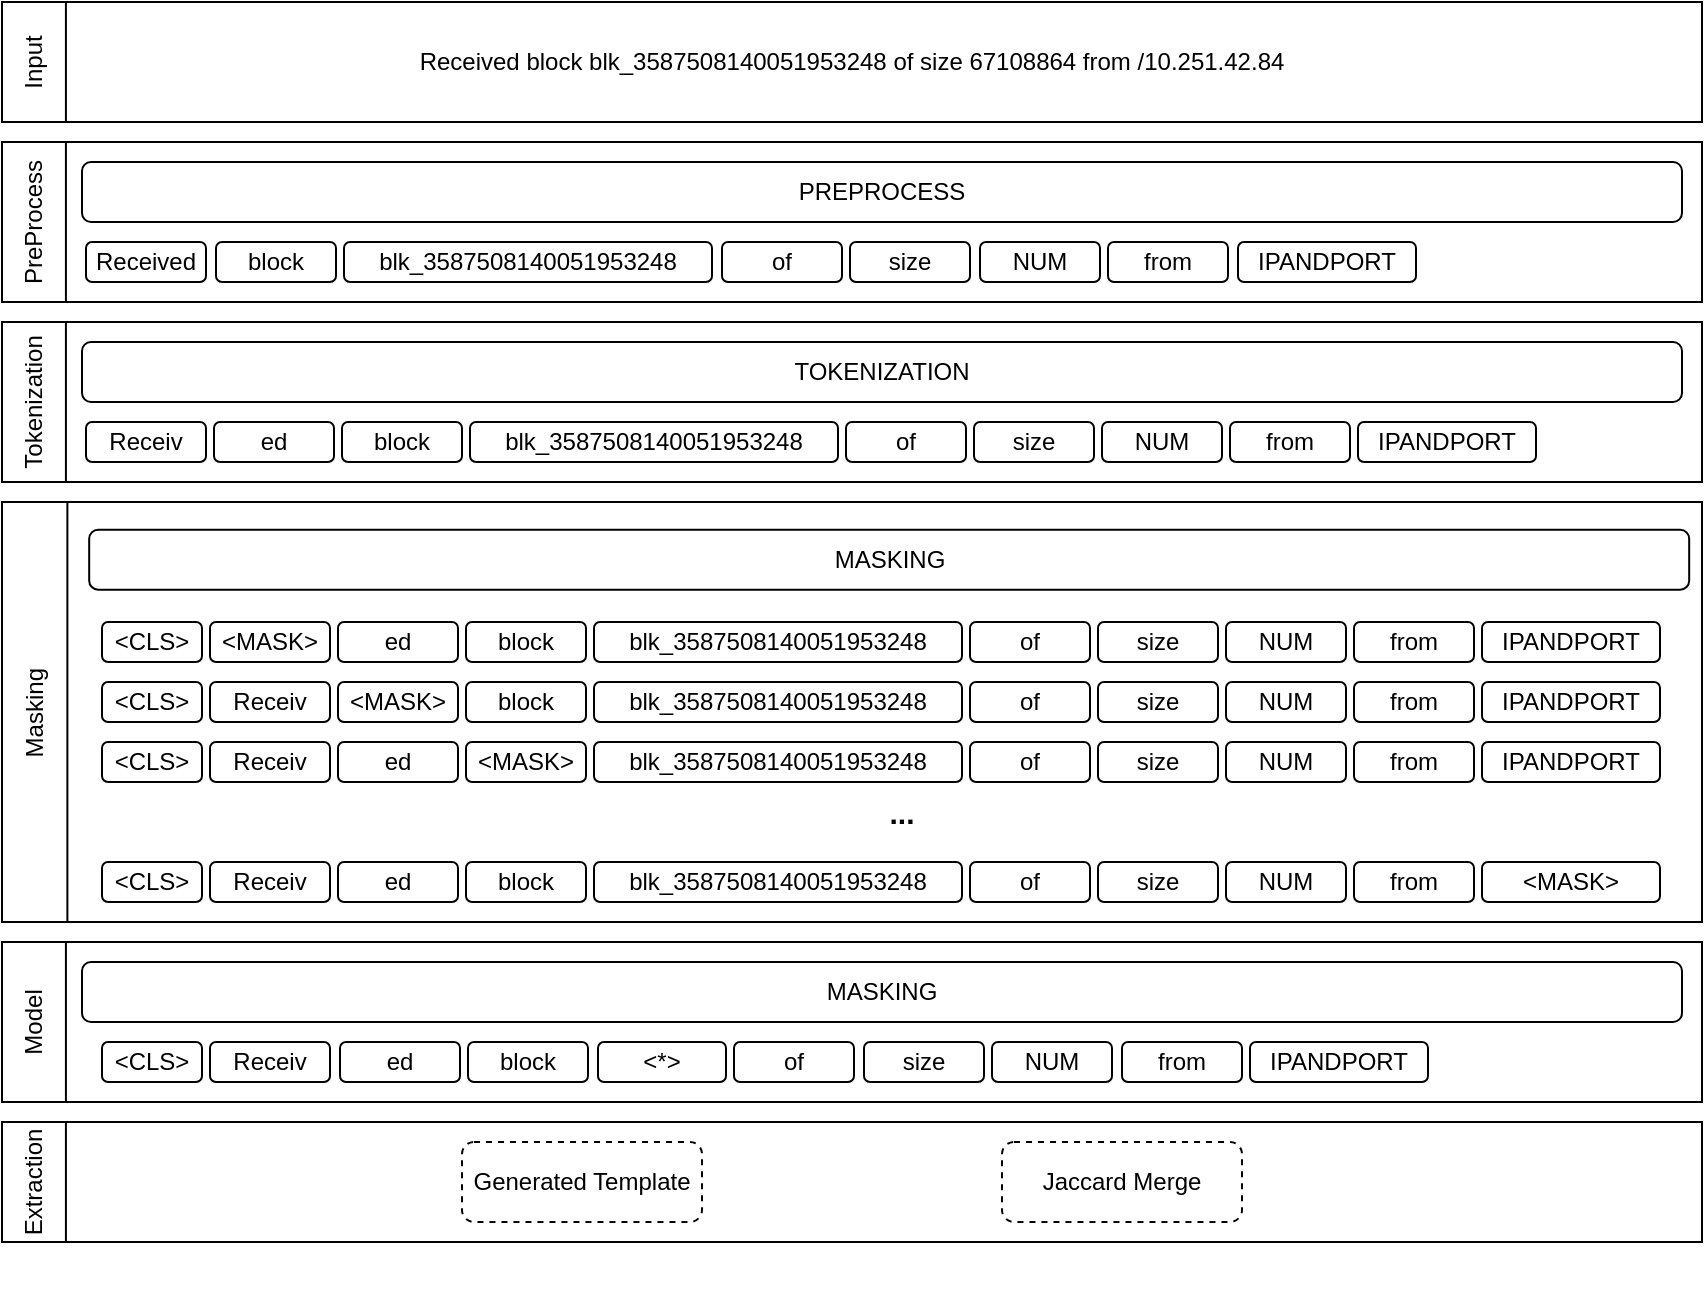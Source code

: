 <mxfile version="22.1.3" type="github">
  <diagram name="第 1 页" id="KQaAWR_HjRcPSigA01-Y">
    <mxGraphModel dx="1510" dy="815" grid="1" gridSize="10" guides="1" tooltips="1" connect="1" arrows="1" fold="1" page="1" pageScale="1" pageWidth="827" pageHeight="1169" math="0" shadow="0">
      <root>
        <mxCell id="0" />
        <mxCell id="1" parent="0" />
        <mxCell id="TYhFqIdP7yW2Aomr5c7V-6" value="" style="group;horizontal=1;" parent="1" vertex="1" connectable="0">
          <mxGeometry x="210" y="360" width="850" height="210" as="geometry" />
        </mxCell>
        <mxCell id="TYhFqIdP7yW2Aomr5c7V-7" value="" style="rounded=0;whiteSpace=wrap;html=1;" parent="TYhFqIdP7yW2Aomr5c7V-6" vertex="1">
          <mxGeometry width="850" height="210" as="geometry" />
        </mxCell>
        <mxCell id="TYhFqIdP7yW2Aomr5c7V-8" value="Masking&lt;br&gt;" style="rounded=0;whiteSpace=wrap;html=1;horizontal=0;" parent="TYhFqIdP7yW2Aomr5c7V-6" vertex="1">
          <mxGeometry width="32.695" height="210" as="geometry" />
        </mxCell>
        <mxCell id="TYhFqIdP7yW2Aomr5c7V-9" value="MASKING" style="rounded=1;whiteSpace=wrap;html=1;" parent="TYhFqIdP7yW2Aomr5c7V-6" vertex="1">
          <mxGeometry x="43.59" y="13.85" width="800" height="30" as="geometry" />
        </mxCell>
        <mxCell id="TYhFqIdP7yW2Aomr5c7V-28" value="" style="group;horizontal=1;" parent="1" vertex="1" connectable="0">
          <mxGeometry x="210" y="580" width="850" height="90" as="geometry" />
        </mxCell>
        <mxCell id="TYhFqIdP7yW2Aomr5c7V-29" value="" style="rounded=0;whiteSpace=wrap;html=1;" parent="TYhFqIdP7yW2Aomr5c7V-28" vertex="1">
          <mxGeometry width="850" height="80" as="geometry" />
        </mxCell>
        <mxCell id="TYhFqIdP7yW2Aomr5c7V-30" value="Model" style="rounded=0;whiteSpace=wrap;html=1;horizontal=0;" parent="TYhFqIdP7yW2Aomr5c7V-28" vertex="1">
          <mxGeometry width="31.96" height="80" as="geometry" />
        </mxCell>
        <mxCell id="TYhFqIdP7yW2Aomr5c7V-48" value="MASKING" style="rounded=1;whiteSpace=wrap;html=1;" parent="TYhFqIdP7yW2Aomr5c7V-28" vertex="1">
          <mxGeometry x="40" y="10" width="800" height="30" as="geometry" />
        </mxCell>
        <mxCell id="2uxtKeHsxOmVVCve3-Fv-130" value="&amp;lt;*&amp;gt;" style="rounded=1;whiteSpace=wrap;html=1;" vertex="1" parent="TYhFqIdP7yW2Aomr5c7V-28">
          <mxGeometry x="298" y="50" width="64" height="20" as="geometry" />
        </mxCell>
        <mxCell id="2uxtKeHsxOmVVCve3-Fv-131" value="block" style="rounded=1;whiteSpace=wrap;html=1;" vertex="1" parent="TYhFqIdP7yW2Aomr5c7V-28">
          <mxGeometry x="233" y="50" width="60" height="20" as="geometry" />
        </mxCell>
        <mxCell id="2uxtKeHsxOmVVCve3-Fv-132" value="of" style="rounded=1;whiteSpace=wrap;html=1;" vertex="1" parent="TYhFqIdP7yW2Aomr5c7V-28">
          <mxGeometry x="366" y="50" width="60" height="20" as="geometry" />
        </mxCell>
        <mxCell id="2uxtKeHsxOmVVCve3-Fv-133" value="size" style="rounded=1;whiteSpace=wrap;html=1;" vertex="1" parent="TYhFqIdP7yW2Aomr5c7V-28">
          <mxGeometry x="431" y="50" width="60" height="20" as="geometry" />
        </mxCell>
        <mxCell id="2uxtKeHsxOmVVCve3-Fv-134" value="NUM" style="rounded=1;whiteSpace=wrap;html=1;" vertex="1" parent="TYhFqIdP7yW2Aomr5c7V-28">
          <mxGeometry x="495" y="50" width="60" height="20" as="geometry" />
        </mxCell>
        <mxCell id="2uxtKeHsxOmVVCve3-Fv-135" value="from" style="rounded=1;whiteSpace=wrap;html=1;" vertex="1" parent="TYhFqIdP7yW2Aomr5c7V-28">
          <mxGeometry x="560" y="50" width="60" height="20" as="geometry" />
        </mxCell>
        <mxCell id="2uxtKeHsxOmVVCve3-Fv-136" value="IPANDPORT" style="rounded=1;whiteSpace=wrap;html=1;" vertex="1" parent="TYhFqIdP7yW2Aomr5c7V-28">
          <mxGeometry x="624" y="50" width="89" height="20" as="geometry" />
        </mxCell>
        <mxCell id="2uxtKeHsxOmVVCve3-Fv-137" value="Receiv" style="rounded=1;whiteSpace=wrap;html=1;" vertex="1" parent="TYhFqIdP7yW2Aomr5c7V-28">
          <mxGeometry x="104" y="50" width="60" height="20" as="geometry" />
        </mxCell>
        <mxCell id="2uxtKeHsxOmVVCve3-Fv-138" value="ed" style="rounded=1;whiteSpace=wrap;html=1;" vertex="1" parent="TYhFqIdP7yW2Aomr5c7V-28">
          <mxGeometry x="169" y="50" width="60" height="20" as="geometry" />
        </mxCell>
        <mxCell id="2uxtKeHsxOmVVCve3-Fv-139" value="&amp;lt;CLS&amp;gt;" style="rounded=1;whiteSpace=wrap;html=1;" vertex="1" parent="TYhFqIdP7yW2Aomr5c7V-28">
          <mxGeometry x="50" y="50" width="50" height="20" as="geometry" />
        </mxCell>
        <mxCell id="TYhFqIdP7yW2Aomr5c7V-55" value="" style="group;horizontal=1;" parent="1" vertex="1" connectable="0">
          <mxGeometry x="210" y="670" width="850" height="90" as="geometry" />
        </mxCell>
        <mxCell id="TYhFqIdP7yW2Aomr5c7V-56" value="" style="rounded=0;whiteSpace=wrap;html=1;" parent="TYhFqIdP7yW2Aomr5c7V-55" vertex="1">
          <mxGeometry width="850" height="60" as="geometry" />
        </mxCell>
        <mxCell id="TYhFqIdP7yW2Aomr5c7V-57" value="Extraction" style="rounded=0;whiteSpace=wrap;html=1;horizontal=0;" parent="TYhFqIdP7yW2Aomr5c7V-55" vertex="1">
          <mxGeometry width="31.96" height="60" as="geometry" />
        </mxCell>
        <mxCell id="TYhFqIdP7yW2Aomr5c7V-58" value="Generated Template" style="rounded=1;whiteSpace=wrap;html=1;dashed=1;" parent="TYhFqIdP7yW2Aomr5c7V-55" vertex="1">
          <mxGeometry x="230" y="10" width="120" height="40" as="geometry" />
        </mxCell>
        <mxCell id="2uxtKeHsxOmVVCve3-Fv-140" value="Jaccard Merge" style="rounded=1;whiteSpace=wrap;html=1;dashed=1;" vertex="1" parent="TYhFqIdP7yW2Aomr5c7V-55">
          <mxGeometry x="500" y="10" width="120" height="40" as="geometry" />
        </mxCell>
        <mxCell id="TYhFqIdP7yW2Aomr5c7V-1" value="Received block blk_3587508140051953248 of size 67108864 from /10.251.42.84" style="rounded=0;whiteSpace=wrap;html=1;" parent="1" vertex="1">
          <mxGeometry x="210" y="110" width="850" height="60" as="geometry" />
        </mxCell>
        <mxCell id="TYhFqIdP7yW2Aomr5c7V-2" value="Input" style="rounded=0;whiteSpace=wrap;html=1;horizontal=0;" parent="1" vertex="1">
          <mxGeometry x="210" y="110" width="31.96" height="60" as="geometry" />
        </mxCell>
        <mxCell id="TYhFqIdP7yW2Aomr5c7V-59" value="" style="rounded=0;whiteSpace=wrap;html=1;" parent="1" vertex="1">
          <mxGeometry x="210" y="270" width="850" height="80" as="geometry" />
        </mxCell>
        <mxCell id="TYhFqIdP7yW2Aomr5c7V-60" value="Tokenization" style="rounded=0;whiteSpace=wrap;html=1;horizontal=0;" parent="1" vertex="1">
          <mxGeometry x="210" y="270" width="31.96" height="80" as="geometry" />
        </mxCell>
        <mxCell id="TYhFqIdP7yW2Aomr5c7V-64" value="TOKENIZATION" style="rounded=1;whiteSpace=wrap;html=1;" parent="1" vertex="1">
          <mxGeometry x="250" y="280" width="800" height="30" as="geometry" />
        </mxCell>
        <mxCell id="2uxtKeHsxOmVVCve3-Fv-1" value="" style="rounded=0;whiteSpace=wrap;html=1;" vertex="1" parent="1">
          <mxGeometry x="210" y="180" width="850" height="80" as="geometry" />
        </mxCell>
        <mxCell id="2uxtKeHsxOmVVCve3-Fv-2" value="PreProcess" style="rounded=0;whiteSpace=wrap;html=1;horizontal=0;" vertex="1" parent="1">
          <mxGeometry x="210" y="180" width="31.96" height="80" as="geometry" />
        </mxCell>
        <mxCell id="2uxtKeHsxOmVVCve3-Fv-3" value="PREPROCESS" style="rounded=1;whiteSpace=wrap;html=1;" vertex="1" parent="1">
          <mxGeometry x="250" y="190" width="800" height="30" as="geometry" />
        </mxCell>
        <mxCell id="2uxtKeHsxOmVVCve3-Fv-7" value="Received" style="rounded=1;whiteSpace=wrap;html=1;" vertex="1" parent="1">
          <mxGeometry x="252" y="230" width="60" height="20" as="geometry" />
        </mxCell>
        <mxCell id="2uxtKeHsxOmVVCve3-Fv-8" value="blk_3587508140051953248" style="rounded=1;whiteSpace=wrap;html=1;" vertex="1" parent="1">
          <mxGeometry x="381" y="230" width="184" height="20" as="geometry" />
        </mxCell>
        <mxCell id="2uxtKeHsxOmVVCve3-Fv-48" value="block" style="rounded=1;whiteSpace=wrap;html=1;" vertex="1" parent="1">
          <mxGeometry x="317" y="230" width="60" height="20" as="geometry" />
        </mxCell>
        <mxCell id="2uxtKeHsxOmVVCve3-Fv-49" value="of" style="rounded=1;whiteSpace=wrap;html=1;" vertex="1" parent="1">
          <mxGeometry x="570" y="230" width="60" height="20" as="geometry" />
        </mxCell>
        <mxCell id="2uxtKeHsxOmVVCve3-Fv-50" value="size" style="rounded=1;whiteSpace=wrap;html=1;" vertex="1" parent="1">
          <mxGeometry x="634" y="230" width="60" height="20" as="geometry" />
        </mxCell>
        <mxCell id="2uxtKeHsxOmVVCve3-Fv-51" value="NUM" style="rounded=1;whiteSpace=wrap;html=1;" vertex="1" parent="1">
          <mxGeometry x="699" y="230" width="60" height="20" as="geometry" />
        </mxCell>
        <mxCell id="2uxtKeHsxOmVVCve3-Fv-52" value="from" style="rounded=1;whiteSpace=wrap;html=1;" vertex="1" parent="1">
          <mxGeometry x="763" y="230" width="60" height="20" as="geometry" />
        </mxCell>
        <mxCell id="2uxtKeHsxOmVVCve3-Fv-53" value="IPANDPORT" style="rounded=1;whiteSpace=wrap;html=1;" vertex="1" parent="1">
          <mxGeometry x="828" y="230" width="89" height="20" as="geometry" />
        </mxCell>
        <mxCell id="2uxtKeHsxOmVVCve3-Fv-63" value="blk_3587508140051953248" style="rounded=1;whiteSpace=wrap;html=1;" vertex="1" parent="1">
          <mxGeometry x="444" y="320" width="184" height="20" as="geometry" />
        </mxCell>
        <mxCell id="2uxtKeHsxOmVVCve3-Fv-64" value="block" style="rounded=1;whiteSpace=wrap;html=1;" vertex="1" parent="1">
          <mxGeometry x="380" y="320" width="60" height="20" as="geometry" />
        </mxCell>
        <mxCell id="2uxtKeHsxOmVVCve3-Fv-65" value="of" style="rounded=1;whiteSpace=wrap;html=1;" vertex="1" parent="1">
          <mxGeometry x="632" y="320" width="60" height="20" as="geometry" />
        </mxCell>
        <mxCell id="2uxtKeHsxOmVVCve3-Fv-66" value="size" style="rounded=1;whiteSpace=wrap;html=1;" vertex="1" parent="1">
          <mxGeometry x="696" y="320" width="60" height="20" as="geometry" />
        </mxCell>
        <mxCell id="2uxtKeHsxOmVVCve3-Fv-67" value="NUM" style="rounded=1;whiteSpace=wrap;html=1;" vertex="1" parent="1">
          <mxGeometry x="760" y="320" width="60" height="20" as="geometry" />
        </mxCell>
        <mxCell id="2uxtKeHsxOmVVCve3-Fv-68" value="from" style="rounded=1;whiteSpace=wrap;html=1;" vertex="1" parent="1">
          <mxGeometry x="824" y="320" width="60" height="20" as="geometry" />
        </mxCell>
        <mxCell id="2uxtKeHsxOmVVCve3-Fv-69" value="IPANDPORT" style="rounded=1;whiteSpace=wrap;html=1;" vertex="1" parent="1">
          <mxGeometry x="888" y="320" width="89" height="20" as="geometry" />
        </mxCell>
        <mxCell id="2uxtKeHsxOmVVCve3-Fv-70" value="Receiv" style="rounded=1;whiteSpace=wrap;html=1;" vertex="1" parent="1">
          <mxGeometry x="252" y="320" width="60" height="20" as="geometry" />
        </mxCell>
        <mxCell id="2uxtKeHsxOmVVCve3-Fv-71" value="ed" style="rounded=1;whiteSpace=wrap;html=1;" vertex="1" parent="1">
          <mxGeometry x="316" y="320" width="60" height="20" as="geometry" />
        </mxCell>
        <mxCell id="2uxtKeHsxOmVVCve3-Fv-72" value="blk_3587508140051953248" style="rounded=1;whiteSpace=wrap;html=1;" vertex="1" parent="1">
          <mxGeometry x="506" y="420" width="184" height="20" as="geometry" />
        </mxCell>
        <mxCell id="2uxtKeHsxOmVVCve3-Fv-73" value="block" style="rounded=1;whiteSpace=wrap;html=1;" vertex="1" parent="1">
          <mxGeometry x="442" y="420" width="60" height="20" as="geometry" />
        </mxCell>
        <mxCell id="2uxtKeHsxOmVVCve3-Fv-74" value="of" style="rounded=1;whiteSpace=wrap;html=1;" vertex="1" parent="1">
          <mxGeometry x="694" y="420" width="60" height="20" as="geometry" />
        </mxCell>
        <mxCell id="2uxtKeHsxOmVVCve3-Fv-75" value="size" style="rounded=1;whiteSpace=wrap;html=1;" vertex="1" parent="1">
          <mxGeometry x="758" y="420" width="60" height="20" as="geometry" />
        </mxCell>
        <mxCell id="2uxtKeHsxOmVVCve3-Fv-76" value="NUM" style="rounded=1;whiteSpace=wrap;html=1;" vertex="1" parent="1">
          <mxGeometry x="822" y="420" width="60" height="20" as="geometry" />
        </mxCell>
        <mxCell id="2uxtKeHsxOmVVCve3-Fv-77" value="from" style="rounded=1;whiteSpace=wrap;html=1;" vertex="1" parent="1">
          <mxGeometry x="886" y="420" width="60" height="20" as="geometry" />
        </mxCell>
        <mxCell id="2uxtKeHsxOmVVCve3-Fv-78" value="IPANDPORT" style="rounded=1;whiteSpace=wrap;html=1;" vertex="1" parent="1">
          <mxGeometry x="950" y="420" width="89" height="20" as="geometry" />
        </mxCell>
        <mxCell id="2uxtKeHsxOmVVCve3-Fv-79" value="&amp;lt;MASK&amp;gt;" style="rounded=1;whiteSpace=wrap;html=1;" vertex="1" parent="1">
          <mxGeometry x="314" y="420" width="60" height="20" as="geometry" />
        </mxCell>
        <mxCell id="2uxtKeHsxOmVVCve3-Fv-80" value="ed" style="rounded=1;whiteSpace=wrap;html=1;" vertex="1" parent="1">
          <mxGeometry x="378" y="420" width="60" height="20" as="geometry" />
        </mxCell>
        <mxCell id="2uxtKeHsxOmVVCve3-Fv-98" value="&amp;lt;CLS&amp;gt;" style="rounded=1;whiteSpace=wrap;html=1;" vertex="1" parent="1">
          <mxGeometry x="260" y="420" width="50" height="20" as="geometry" />
        </mxCell>
        <mxCell id="2uxtKeHsxOmVVCve3-Fv-99" value="blk_3587508140051953248" style="rounded=1;whiteSpace=wrap;html=1;" vertex="1" parent="1">
          <mxGeometry x="506" y="450" width="184" height="20" as="geometry" />
        </mxCell>
        <mxCell id="2uxtKeHsxOmVVCve3-Fv-100" value="block" style="rounded=1;whiteSpace=wrap;html=1;" vertex="1" parent="1">
          <mxGeometry x="442" y="450" width="60" height="20" as="geometry" />
        </mxCell>
        <mxCell id="2uxtKeHsxOmVVCve3-Fv-101" value="of" style="rounded=1;whiteSpace=wrap;html=1;" vertex="1" parent="1">
          <mxGeometry x="694" y="450" width="60" height="20" as="geometry" />
        </mxCell>
        <mxCell id="2uxtKeHsxOmVVCve3-Fv-102" value="size" style="rounded=1;whiteSpace=wrap;html=1;" vertex="1" parent="1">
          <mxGeometry x="758" y="450" width="60" height="20" as="geometry" />
        </mxCell>
        <mxCell id="2uxtKeHsxOmVVCve3-Fv-103" value="NUM" style="rounded=1;whiteSpace=wrap;html=1;" vertex="1" parent="1">
          <mxGeometry x="822" y="450" width="60" height="20" as="geometry" />
        </mxCell>
        <mxCell id="2uxtKeHsxOmVVCve3-Fv-104" value="from" style="rounded=1;whiteSpace=wrap;html=1;" vertex="1" parent="1">
          <mxGeometry x="886" y="450" width="60" height="20" as="geometry" />
        </mxCell>
        <mxCell id="2uxtKeHsxOmVVCve3-Fv-105" value="IPANDPORT" style="rounded=1;whiteSpace=wrap;html=1;" vertex="1" parent="1">
          <mxGeometry x="950" y="450" width="89" height="20" as="geometry" />
        </mxCell>
        <mxCell id="2uxtKeHsxOmVVCve3-Fv-106" value="Receiv" style="rounded=1;whiteSpace=wrap;html=1;" vertex="1" parent="1">
          <mxGeometry x="314" y="450" width="60" height="20" as="geometry" />
        </mxCell>
        <mxCell id="2uxtKeHsxOmVVCve3-Fv-107" value="&amp;lt;MASK&amp;gt;" style="rounded=1;whiteSpace=wrap;html=1;" vertex="1" parent="1">
          <mxGeometry x="378" y="450" width="60" height="20" as="geometry" />
        </mxCell>
        <mxCell id="2uxtKeHsxOmVVCve3-Fv-108" value="&amp;lt;CLS&amp;gt;" style="rounded=1;whiteSpace=wrap;html=1;" vertex="1" parent="1">
          <mxGeometry x="260" y="450" width="50" height="20" as="geometry" />
        </mxCell>
        <mxCell id="2uxtKeHsxOmVVCve3-Fv-109" value="blk_3587508140051953248" style="rounded=1;whiteSpace=wrap;html=1;" vertex="1" parent="1">
          <mxGeometry x="506" y="480" width="184" height="20" as="geometry" />
        </mxCell>
        <mxCell id="2uxtKeHsxOmVVCve3-Fv-110" value="&amp;lt;MASK&amp;gt;" style="rounded=1;whiteSpace=wrap;html=1;" vertex="1" parent="1">
          <mxGeometry x="442" y="480" width="60" height="20" as="geometry" />
        </mxCell>
        <mxCell id="2uxtKeHsxOmVVCve3-Fv-111" value="of" style="rounded=1;whiteSpace=wrap;html=1;" vertex="1" parent="1">
          <mxGeometry x="694" y="480" width="60" height="20" as="geometry" />
        </mxCell>
        <mxCell id="2uxtKeHsxOmVVCve3-Fv-112" value="size" style="rounded=1;whiteSpace=wrap;html=1;" vertex="1" parent="1">
          <mxGeometry x="758" y="480" width="60" height="20" as="geometry" />
        </mxCell>
        <mxCell id="2uxtKeHsxOmVVCve3-Fv-113" value="NUM" style="rounded=1;whiteSpace=wrap;html=1;" vertex="1" parent="1">
          <mxGeometry x="822" y="480" width="60" height="20" as="geometry" />
        </mxCell>
        <mxCell id="2uxtKeHsxOmVVCve3-Fv-114" value="from" style="rounded=1;whiteSpace=wrap;html=1;" vertex="1" parent="1">
          <mxGeometry x="886" y="480" width="60" height="20" as="geometry" />
        </mxCell>
        <mxCell id="2uxtKeHsxOmVVCve3-Fv-115" value="IPANDPORT" style="rounded=1;whiteSpace=wrap;html=1;" vertex="1" parent="1">
          <mxGeometry x="950" y="480" width="89" height="20" as="geometry" />
        </mxCell>
        <mxCell id="2uxtKeHsxOmVVCve3-Fv-116" value="Receiv" style="rounded=1;whiteSpace=wrap;html=1;" vertex="1" parent="1">
          <mxGeometry x="314" y="480" width="60" height="20" as="geometry" />
        </mxCell>
        <mxCell id="2uxtKeHsxOmVVCve3-Fv-117" value="ed" style="rounded=1;whiteSpace=wrap;html=1;" vertex="1" parent="1">
          <mxGeometry x="378" y="480" width="60" height="20" as="geometry" />
        </mxCell>
        <mxCell id="2uxtKeHsxOmVVCve3-Fv-118" value="&amp;lt;CLS&amp;gt;" style="rounded=1;whiteSpace=wrap;html=1;" vertex="1" parent="1">
          <mxGeometry x="260" y="480" width="50" height="20" as="geometry" />
        </mxCell>
        <mxCell id="2uxtKeHsxOmVVCve3-Fv-119" value="blk_3587508140051953248" style="rounded=1;whiteSpace=wrap;html=1;" vertex="1" parent="1">
          <mxGeometry x="506" y="540" width="184" height="20" as="geometry" />
        </mxCell>
        <mxCell id="2uxtKeHsxOmVVCve3-Fv-120" value="block" style="rounded=1;whiteSpace=wrap;html=1;" vertex="1" parent="1">
          <mxGeometry x="442" y="540" width="60" height="20" as="geometry" />
        </mxCell>
        <mxCell id="2uxtKeHsxOmVVCve3-Fv-121" value="of" style="rounded=1;whiteSpace=wrap;html=1;" vertex="1" parent="1">
          <mxGeometry x="694" y="540" width="60" height="20" as="geometry" />
        </mxCell>
        <mxCell id="2uxtKeHsxOmVVCve3-Fv-122" value="size" style="rounded=1;whiteSpace=wrap;html=1;" vertex="1" parent="1">
          <mxGeometry x="758" y="540" width="60" height="20" as="geometry" />
        </mxCell>
        <mxCell id="2uxtKeHsxOmVVCve3-Fv-123" value="NUM" style="rounded=1;whiteSpace=wrap;html=1;" vertex="1" parent="1">
          <mxGeometry x="822" y="540" width="60" height="20" as="geometry" />
        </mxCell>
        <mxCell id="2uxtKeHsxOmVVCve3-Fv-124" value="from" style="rounded=1;whiteSpace=wrap;html=1;" vertex="1" parent="1">
          <mxGeometry x="886" y="540" width="60" height="20" as="geometry" />
        </mxCell>
        <mxCell id="2uxtKeHsxOmVVCve3-Fv-125" value="&amp;lt;MASK&amp;gt;" style="rounded=1;whiteSpace=wrap;html=1;" vertex="1" parent="1">
          <mxGeometry x="950" y="540" width="89" height="20" as="geometry" />
        </mxCell>
        <mxCell id="2uxtKeHsxOmVVCve3-Fv-126" value="Receiv" style="rounded=1;whiteSpace=wrap;html=1;" vertex="1" parent="1">
          <mxGeometry x="314" y="540" width="60" height="20" as="geometry" />
        </mxCell>
        <mxCell id="2uxtKeHsxOmVVCve3-Fv-127" value="ed" style="rounded=1;whiteSpace=wrap;html=1;" vertex="1" parent="1">
          <mxGeometry x="378" y="540" width="60" height="20" as="geometry" />
        </mxCell>
        <mxCell id="2uxtKeHsxOmVVCve3-Fv-128" value="&amp;lt;CLS&amp;gt;" style="rounded=1;whiteSpace=wrap;html=1;" vertex="1" parent="1">
          <mxGeometry x="260" y="540" width="50" height="20" as="geometry" />
        </mxCell>
        <mxCell id="2uxtKeHsxOmVVCve3-Fv-129" value="&lt;b&gt;&lt;font style=&quot;font-size: 15px;&quot;&gt;...&lt;/font&gt;&lt;/b&gt;" style="text;html=1;strokeColor=none;fillColor=none;align=center;verticalAlign=middle;whiteSpace=wrap;rounded=0;" vertex="1" parent="1">
          <mxGeometry x="630" y="500" width="60" height="30" as="geometry" />
        </mxCell>
      </root>
    </mxGraphModel>
  </diagram>
</mxfile>
